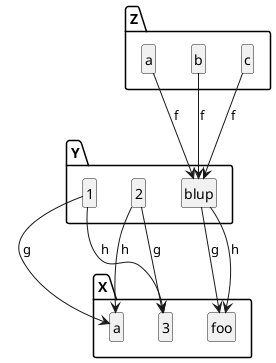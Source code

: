 @startuml
skinparam shadowing false
hide members
hide circle
class "Z.a"
class "Z.b"
class "Z.c"
class "Y.1"
class "Y.2"
class "Y.blup"

"Y.1" --> "X.a" : "g"
"Y.2" --> "X.3" : "g"
"Y.blup" --> "X.foo" : "g"
"Y.1" --> "X.3" : "h"
"Y.2" --> "X.a" : "h"
"Y.blup" --> "X.foo" : "h"
"Z.a" --> "Y.blup" : "f"
"Z.b" --> "Y.blup" : "f"
"Z.c" --> "Y.blup" : "f"
@enduml
